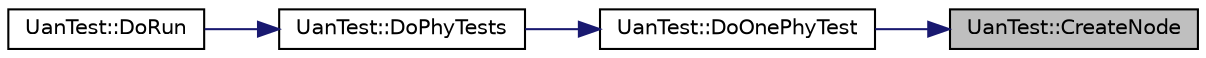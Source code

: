 digraph "UanTest::CreateNode"
{
 // LATEX_PDF_SIZE
  edge [fontname="Helvetica",fontsize="10",labelfontname="Helvetica",labelfontsize="10"];
  node [fontname="Helvetica",fontsize="10",shape=record];
  rankdir="RL";
  Node1 [label="UanTest::CreateNode",height=0.2,width=0.4,color="black", fillcolor="grey75", style="filled", fontcolor="black",tooltip="Create node function."];
  Node1 -> Node2 [dir="back",color="midnightblue",fontsize="10",style="solid",fontname="Helvetica"];
  Node2 [label="UanTest::DoOnePhyTest",height=0.2,width=0.4,color="black", fillcolor="white", style="filled",URL="$class_uan_test.html#a71e4cf69f1b11cdf81905dae105d2b60",tooltip="Do one Phy test function."];
  Node2 -> Node3 [dir="back",color="midnightblue",fontsize="10",style="solid",fontname="Helvetica"];
  Node3 [label="UanTest::DoPhyTests",height=0.2,width=0.4,color="black", fillcolor="white", style="filled",URL="$class_uan_test.html#af3bcfdc5efa92b7be46d78edf9f05931",tooltip="Phy test function."];
  Node3 -> Node4 [dir="back",color="midnightblue",fontsize="10",style="solid",fontname="Helvetica"];
  Node4 [label="UanTest::DoRun",height=0.2,width=0.4,color="black", fillcolor="white", style="filled",URL="$class_uan_test.html#a10e0eae23696e9000dbea6e3d9a1f0ba",tooltip="Implementation to actually run this TestCase."];
}
